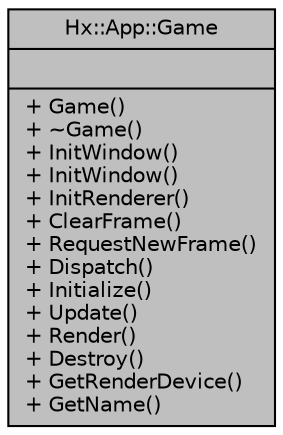 digraph "Hx::App::Game"
{
  edge [fontname="Helvetica",fontsize="10",labelfontname="Helvetica",labelfontsize="10"];
  node [fontname="Helvetica",fontsize="10",shape=record];
  Node1 [label="{Hx::App::Game\n||+ Game()\l+ ~Game()\l+ InitWindow()\l+ InitWindow()\l+ InitRenderer()\l+ ClearFrame()\l+ RequestNewFrame()\l+ Dispatch()\l+ Initialize()\l+ Update()\l+ Render()\l+ Destroy()\l+ GetRenderDevice()\l+ GetName()\l}",height=0.2,width=0.4,color="black", fillcolor="grey75", style="filled", fontcolor="black"];
}
